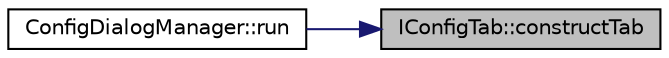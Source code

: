 digraph "IConfigTab::constructTab"
{
 // LATEX_PDF_SIZE
  edge [fontname="Helvetica",fontsize="10",labelfontname="Helvetica",labelfontsize="10"];
  node [fontname="Helvetica",fontsize="10",shape=record];
  rankdir="RL";
  Node1 [label="IConfigTab::constructTab",height=0.2,width=0.4,color="black", fillcolor="grey75", style="filled", fontcolor="black",tooltip=" "];
  Node1 -> Node2 [dir="back",color="midnightblue",fontsize="10",style="solid",fontname="Helvetica"];
  Node2 [label="ConfigDialogManager::run",height=0.2,width=0.4,color="black", fillcolor="white", style="filled",URL="$class_config_dialog_manager.html#a3a202c651eadb036bb3e5bbdaaa84eb1",tooltip=" "];
}
